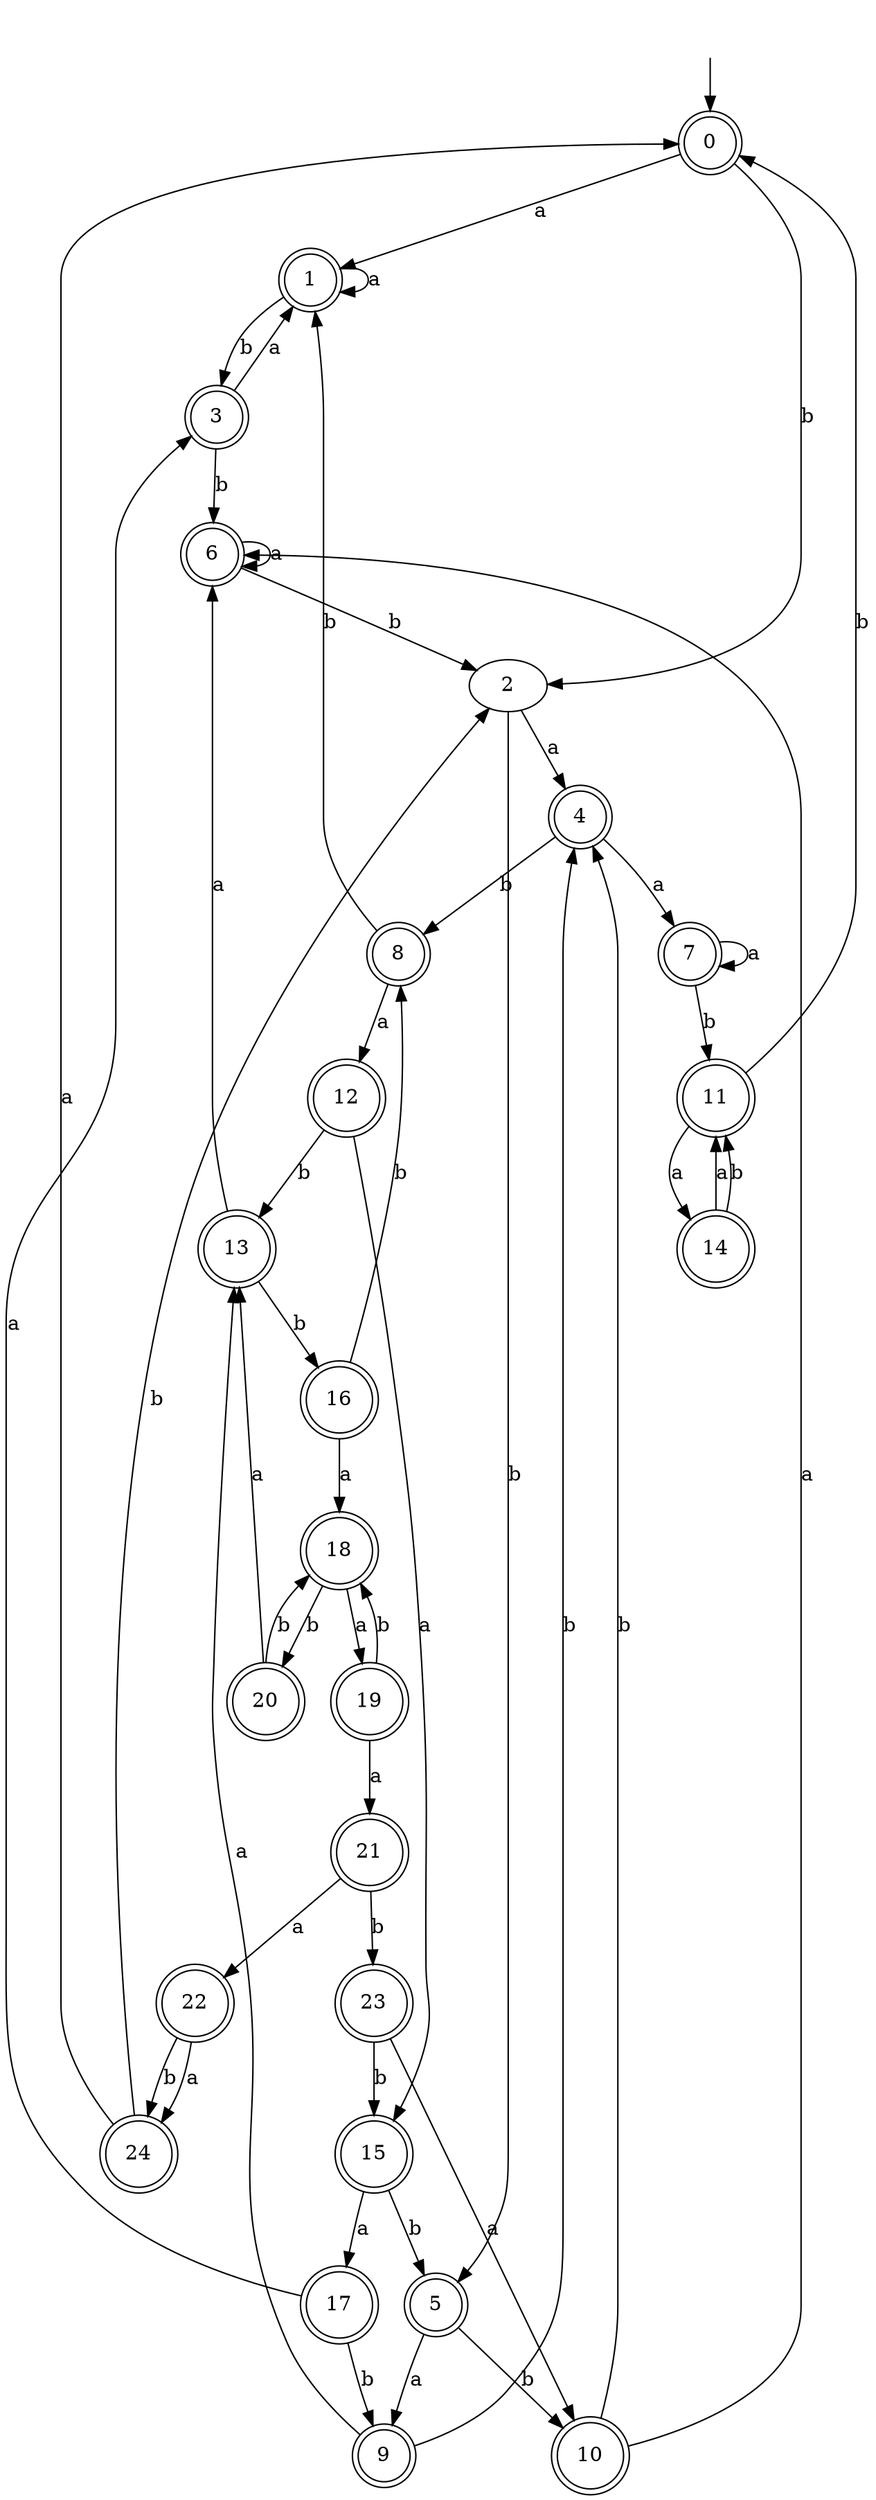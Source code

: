 digraph RandomDFA {
  __start0 [label="", shape=none];
  __start0 -> 0 [label=""];
  0 [shape=circle] [shape=doublecircle]
  0 -> 1 [label="a"]
  0 -> 2 [label="b"]
  1 [shape=doublecircle]
  1 -> 1 [label="a"]
  1 -> 3 [label="b"]
  2
  2 -> 4 [label="a"]
  2 -> 5 [label="b"]
  3 [shape=doublecircle]
  3 -> 1 [label="a"]
  3 -> 6 [label="b"]
  4 [shape=doublecircle]
  4 -> 7 [label="a"]
  4 -> 8 [label="b"]
  5 [shape=doublecircle]
  5 -> 9 [label="a"]
  5 -> 10 [label="b"]
  6 [shape=doublecircle]
  6 -> 6 [label="a"]
  6 -> 2 [label="b"]
  7 [shape=doublecircle]
  7 -> 7 [label="a"]
  7 -> 11 [label="b"]
  8 [shape=doublecircle]
  8 -> 12 [label="a"]
  8 -> 1 [label="b"]
  9 [shape=doublecircle]
  9 -> 13 [label="a"]
  9 -> 4 [label="b"]
  10 [shape=doublecircle]
  10 -> 6 [label="a"]
  10 -> 4 [label="b"]
  11 [shape=doublecircle]
  11 -> 14 [label="a"]
  11 -> 0 [label="b"]
  12 [shape=doublecircle]
  12 -> 15 [label="a"]
  12 -> 13 [label="b"]
  13 [shape=doublecircle]
  13 -> 6 [label="a"]
  13 -> 16 [label="b"]
  14 [shape=doublecircle]
  14 -> 11 [label="a"]
  14 -> 11 [label="b"]
  15 [shape=doublecircle]
  15 -> 17 [label="a"]
  15 -> 5 [label="b"]
  16 [shape=doublecircle]
  16 -> 18 [label="a"]
  16 -> 8 [label="b"]
  17 [shape=doublecircle]
  17 -> 3 [label="a"]
  17 -> 9 [label="b"]
  18 [shape=doublecircle]
  18 -> 19 [label="a"]
  18 -> 20 [label="b"]
  19 [shape=doublecircle]
  19 -> 21 [label="a"]
  19 -> 18 [label="b"]
  20 [shape=doublecircle]
  20 -> 13 [label="a"]
  20 -> 18 [label="b"]
  21 [shape=doublecircle]
  21 -> 22 [label="a"]
  21 -> 23 [label="b"]
  22 [shape=doublecircle]
  22 -> 24 [label="a"]
  22 -> 24 [label="b"]
  23 [shape=doublecircle]
  23 -> 10 [label="a"]
  23 -> 15 [label="b"]
  24 [shape=doublecircle]
  24 -> 0 [label="a"]
  24 -> 2 [label="b"]
}
